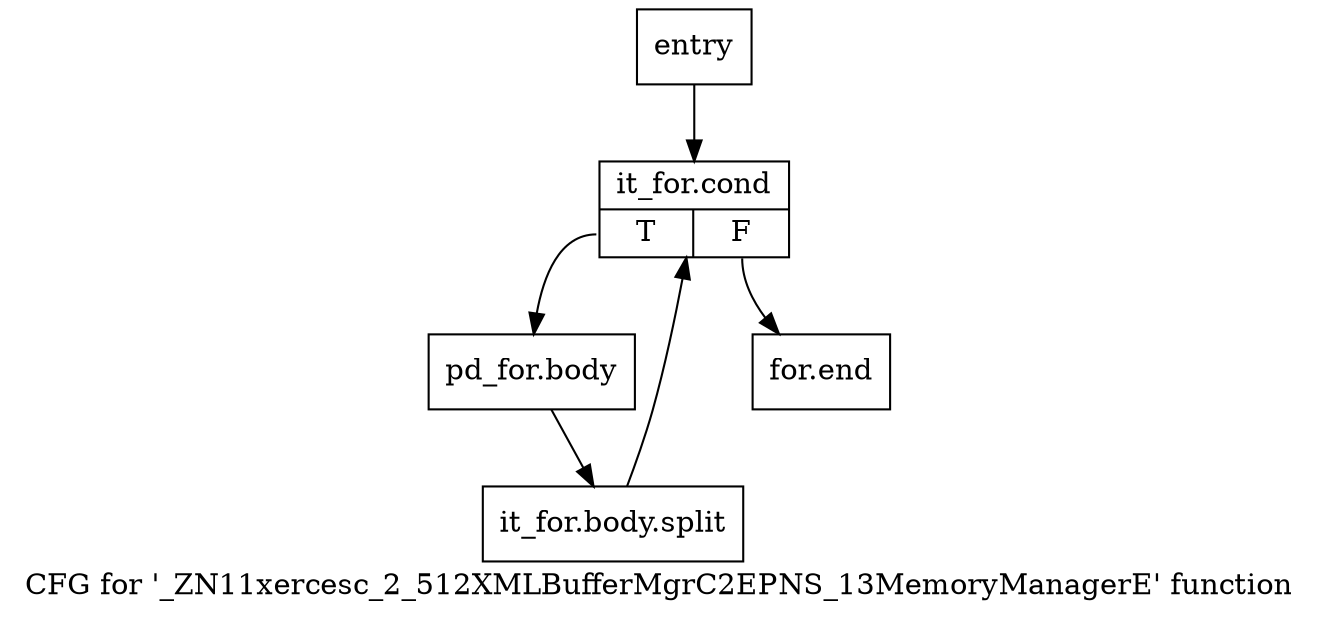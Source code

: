digraph "CFG for '_ZN11xercesc_2_512XMLBufferMgrC2EPNS_13MemoryManagerE' function" {
	label="CFG for '_ZN11xercesc_2_512XMLBufferMgrC2EPNS_13MemoryManagerE' function";

	Node0x4f4d0d0 [shape=record,label="{entry}"];
	Node0x4f4d0d0 -> Node0x4f4d120;
	Node0x4f4d120 [shape=record,label="{it_for.cond|{<s0>T|<s1>F}}"];
	Node0x4f4d120:s0 -> Node0x4f4d170;
	Node0x4f4d120:s1 -> Node0x4f4d1c0;
	Node0x4f4d170 [shape=record,label="{pd_for.body}"];
	Node0x4f4d170 -> Node0xb253670;
	Node0xb253670 [shape=record,label="{it_for.body.split}"];
	Node0xb253670 -> Node0x4f4d120;
	Node0x4f4d1c0 [shape=record,label="{for.end}"];
}

